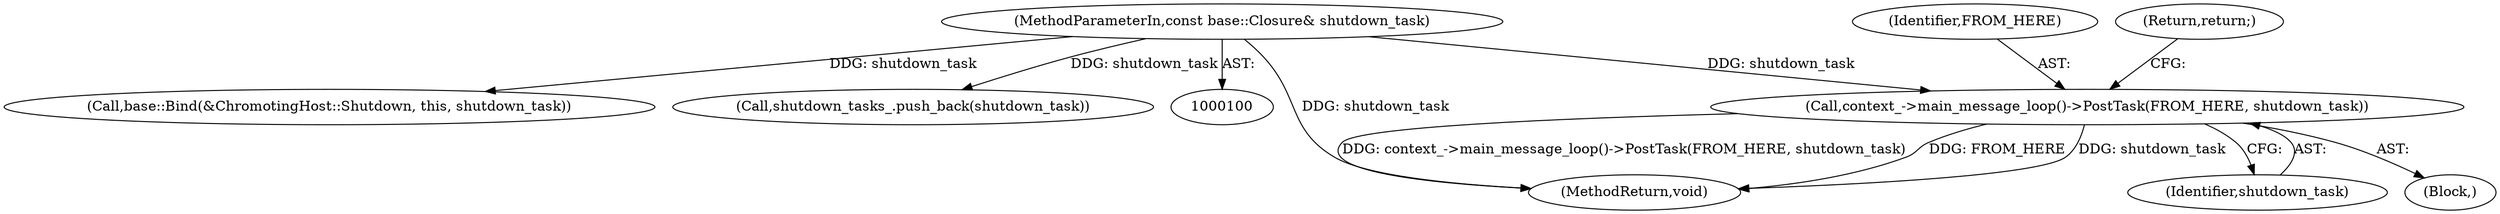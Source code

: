 digraph "1_Chrome_a46bcef82b29d30836a0f26226e3d4aca4fa9612_10@API" {
"1000130" [label="(Call,context_->main_message_loop()->PostTask(FROM_HERE, shutdown_task))"];
"1000101" [label="(MethodParameterIn,const base::Closure& shutdown_task)"];
"1000101" [label="(MethodParameterIn,const base::Closure& shutdown_task)"];
"1000131" [label="(Identifier,FROM_HERE)"];
"1000133" [label="(Return,return;)"];
"1000130" [label="(Call,context_->main_message_loop()->PostTask(FROM_HERE, shutdown_task))"];
"1000126" [label="(Block,)"];
"1000159" [label="(MethodReturn,void)"];
"1000110" [label="(Call,base::Bind(&ChromotingHost::Shutdown, this, shutdown_task))"];
"1000137" [label="(Call,shutdown_tasks_.push_back(shutdown_task))"];
"1000132" [label="(Identifier,shutdown_task)"];
"1000130" -> "1000126"  [label="AST: "];
"1000130" -> "1000132"  [label="CFG: "];
"1000131" -> "1000130"  [label="AST: "];
"1000132" -> "1000130"  [label="AST: "];
"1000133" -> "1000130"  [label="CFG: "];
"1000130" -> "1000159"  [label="DDG: context_->main_message_loop()->PostTask(FROM_HERE, shutdown_task)"];
"1000130" -> "1000159"  [label="DDG: FROM_HERE"];
"1000130" -> "1000159"  [label="DDG: shutdown_task"];
"1000101" -> "1000130"  [label="DDG: shutdown_task"];
"1000101" -> "1000100"  [label="AST: "];
"1000101" -> "1000159"  [label="DDG: shutdown_task"];
"1000101" -> "1000110"  [label="DDG: shutdown_task"];
"1000101" -> "1000137"  [label="DDG: shutdown_task"];
}
